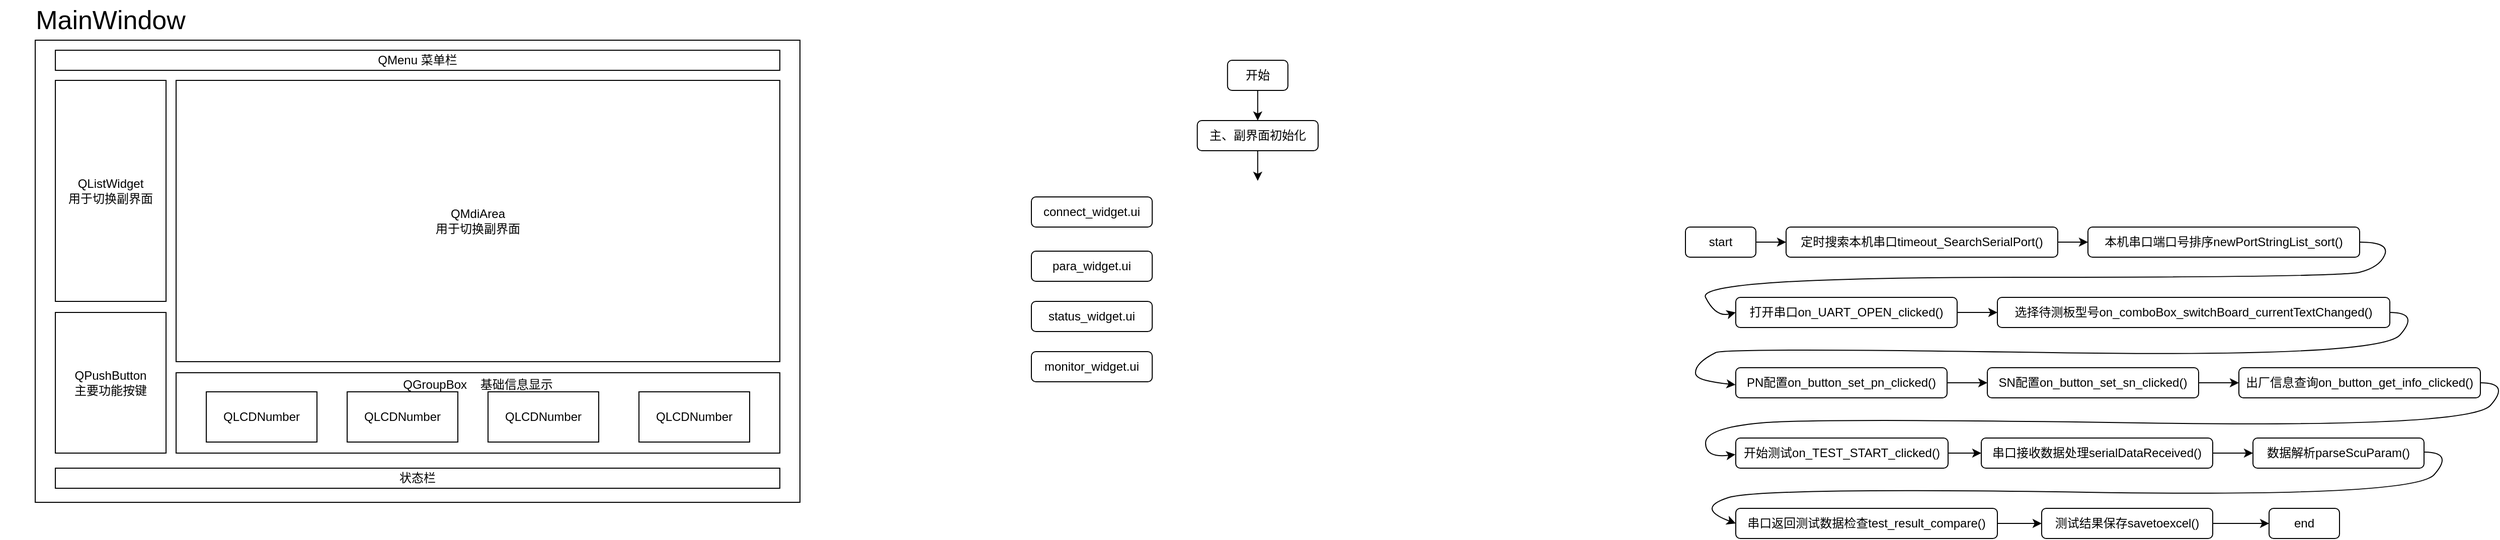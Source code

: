 <mxfile version="28.0.7">
  <diagram name="第 1 页" id="NeOZQ0dyBE4NOlgX1TNu">
    <mxGraphModel dx="1019" dy="531" grid="1" gridSize="10" guides="1" tooltips="1" connect="1" arrows="1" fold="1" page="1" pageScale="1" pageWidth="5000" pageHeight="5000" math="0" shadow="0">
      <root>
        <mxCell id="0" />
        <mxCell id="1" parent="0" />
        <mxCell id="uWLSrax9oehgRug97Yif-1" value="" style="rounded=0;whiteSpace=wrap;html=1;" vertex="1" parent="1">
          <mxGeometry x="110" y="70" width="760" height="460" as="geometry" />
        </mxCell>
        <mxCell id="uWLSrax9oehgRug97Yif-3" value="&lt;font style=&quot;font-size: 26px;&quot;&gt;MainWindow&lt;/font&gt;" style="text;html=1;align=center;verticalAlign=middle;whiteSpace=wrap;rounded=0;" vertex="1" parent="1">
          <mxGeometry x="75" y="30" width="220" height="40" as="geometry" />
        </mxCell>
        <mxCell id="uWLSrax9oehgRug97Yif-4" value="QListWidget&lt;br&gt;用于切换副界面" style="rounded=0;whiteSpace=wrap;html=1;" vertex="1" parent="1">
          <mxGeometry x="130" y="110" width="110" height="220" as="geometry" />
        </mxCell>
        <mxCell id="uWLSrax9oehgRug97Yif-5" value="状态栏" style="rounded=0;whiteSpace=wrap;html=1;" vertex="1" parent="1">
          <mxGeometry x="130" y="496" width="720" height="20" as="geometry" />
        </mxCell>
        <mxCell id="uWLSrax9oehgRug97Yif-6" value="QPushButton&lt;br&gt;主要功能按键" style="rounded=0;whiteSpace=wrap;html=1;" vertex="1" parent="1">
          <mxGeometry x="130" y="341" width="110" height="140" as="geometry" />
        </mxCell>
        <mxCell id="uWLSrax9oehgRug97Yif-7" value="QGroupBox&amp;nbsp; &amp;nbsp; 基础信息显示&lt;br&gt;&lt;br&gt;&lt;br&gt;&lt;br&gt;&lt;div&gt;&lt;br&gt;&lt;/div&gt;" style="rounded=0;whiteSpace=wrap;html=1;" vertex="1" parent="1">
          <mxGeometry x="250" y="401" width="600" height="80" as="geometry" />
        </mxCell>
        <mxCell id="uWLSrax9oehgRug97Yif-8" value="QLCDNumber" style="rounded=0;whiteSpace=wrap;html=1;" vertex="1" parent="1">
          <mxGeometry x="280" y="420" width="110" height="50" as="geometry" />
        </mxCell>
        <mxCell id="uWLSrax9oehgRug97Yif-9" value="QLCDNumber" style="rounded=0;whiteSpace=wrap;html=1;" vertex="1" parent="1">
          <mxGeometry x="420" y="420" width="110" height="50" as="geometry" />
        </mxCell>
        <mxCell id="uWLSrax9oehgRug97Yif-10" value="QLCDNumber" style="rounded=0;whiteSpace=wrap;html=1;" vertex="1" parent="1">
          <mxGeometry x="560" y="420" width="110" height="50" as="geometry" />
        </mxCell>
        <mxCell id="uWLSrax9oehgRug97Yif-11" value="QLCDNumber" style="rounded=0;whiteSpace=wrap;html=1;" vertex="1" parent="1">
          <mxGeometry x="710" y="420" width="110" height="50" as="geometry" />
        </mxCell>
        <mxCell id="uWLSrax9oehgRug97Yif-12" value="QMdiArea&lt;br&gt;用于切换副界面" style="rounded=0;whiteSpace=wrap;html=1;" vertex="1" parent="1">
          <mxGeometry x="250" y="110" width="600" height="280" as="geometry" />
        </mxCell>
        <mxCell id="uWLSrax9oehgRug97Yif-13" value="QMenu 菜单栏" style="rounded=0;whiteSpace=wrap;html=1;" vertex="1" parent="1">
          <mxGeometry x="130" y="80" width="720" height="20" as="geometry" />
        </mxCell>
        <mxCell id="uWLSrax9oehgRug97Yif-17" style="edgeStyle=orthogonalEdgeStyle;rounded=0;orthogonalLoop=1;jettySize=auto;html=1;entryX=0.5;entryY=0;entryDx=0;entryDy=0;" edge="1" parent="1" source="uWLSrax9oehgRug97Yif-18" target="uWLSrax9oehgRug97Yif-25">
          <mxGeometry relative="1" as="geometry" />
        </mxCell>
        <mxCell id="uWLSrax9oehgRug97Yif-18" value="开始" style="rounded=1;whiteSpace=wrap;html=1;" vertex="1" parent="1">
          <mxGeometry x="1294.91" y="90" width="60" height="30" as="geometry" />
        </mxCell>
        <mxCell id="uWLSrax9oehgRug97Yif-24" style="edgeStyle=orthogonalEdgeStyle;rounded=0;orthogonalLoop=1;jettySize=auto;html=1;exitX=0.5;exitY=1;exitDx=0;exitDy=0;entryX=0.5;entryY=0;entryDx=0;entryDy=0;" edge="1" parent="1" source="uWLSrax9oehgRug97Yif-25">
          <mxGeometry relative="1" as="geometry">
            <mxPoint x="1324.91" y="210" as="targetPoint" />
          </mxGeometry>
        </mxCell>
        <mxCell id="uWLSrax9oehgRug97Yif-25" value="主、副界面初始化" style="rounded=1;whiteSpace=wrap;html=1;" vertex="1" parent="1">
          <mxGeometry x="1264.86" y="150" width="120.09" height="30" as="geometry" />
        </mxCell>
        <mxCell id="uWLSrax9oehgRug97Yif-46" value="" style="edgeStyle=orthogonalEdgeStyle;rounded=0;orthogonalLoop=1;jettySize=auto;html=1;" edge="1" parent="1" source="uWLSrax9oehgRug97Yif-47" target="uWLSrax9oehgRug97Yif-49">
          <mxGeometry relative="1" as="geometry" />
        </mxCell>
        <mxCell id="uWLSrax9oehgRug97Yif-47" value="start" style="rounded=1;whiteSpace=wrap;html=1;" vertex="1" parent="1">
          <mxGeometry x="1750" y="256" width="70" height="30" as="geometry" />
        </mxCell>
        <mxCell id="uWLSrax9oehgRug97Yif-48" style="edgeStyle=orthogonalEdgeStyle;rounded=0;orthogonalLoop=1;jettySize=auto;html=1;exitX=1;exitY=0.5;exitDx=0;exitDy=0;entryX=0;entryY=0.5;entryDx=0;entryDy=0;" edge="1" parent="1" source="uWLSrax9oehgRug97Yif-49" target="uWLSrax9oehgRug97Yif-50">
          <mxGeometry relative="1" as="geometry" />
        </mxCell>
        <mxCell id="uWLSrax9oehgRug97Yif-49" value="定时搜索本机串口timeout_SearchSerialPort()" style="rounded=1;whiteSpace=wrap;html=1;" vertex="1" parent="1">
          <mxGeometry x="1850" y="256" width="270" height="30" as="geometry" />
        </mxCell>
        <mxCell id="uWLSrax9oehgRug97Yif-50" value="本机串口端口号排序newPortStringList_sort()" style="rounded=1;whiteSpace=wrap;html=1;" vertex="1" parent="1">
          <mxGeometry x="2150" y="256" width="270" height="30" as="geometry" />
        </mxCell>
        <mxCell id="uWLSrax9oehgRug97Yif-51" style="edgeStyle=orthogonalEdgeStyle;rounded=0;orthogonalLoop=1;jettySize=auto;html=1;exitX=1;exitY=0.5;exitDx=0;exitDy=0;entryX=0;entryY=0.5;entryDx=0;entryDy=0;" edge="1" parent="1" source="uWLSrax9oehgRug97Yif-52" target="uWLSrax9oehgRug97Yif-54">
          <mxGeometry relative="1" as="geometry" />
        </mxCell>
        <mxCell id="uWLSrax9oehgRug97Yif-52" value="打开串口on_UART_OPEN_clicked()" style="rounded=1;whiteSpace=wrap;html=1;" vertex="1" parent="1">
          <mxGeometry x="1800" y="326" width="220" height="30" as="geometry" />
        </mxCell>
        <mxCell id="uWLSrax9oehgRug97Yif-53" value="" style="curved=1;endArrow=classic;html=1;rounded=0;exitX=1;exitY=0.5;exitDx=0;exitDy=0;entryX=0;entryY=0.5;entryDx=0;entryDy=0;" edge="1" parent="1" source="uWLSrax9oehgRug97Yif-50" target="uWLSrax9oehgRug97Yif-52">
          <mxGeometry width="50" height="50" relative="1" as="geometry">
            <mxPoint x="2420" y="276" as="sourcePoint" />
            <mxPoint x="1750" y="326" as="targetPoint" />
            <Array as="points">
              <mxPoint x="2450" y="271" />
              <mxPoint x="2440" y="296" />
              <mxPoint x="2400" y="306" />
              <mxPoint x="1760" y="306" />
              <mxPoint x="1780" y="346" />
            </Array>
          </mxGeometry>
        </mxCell>
        <mxCell id="uWLSrax9oehgRug97Yif-54" value="选择待测板型号on_comboBox_switchBoard_currentTextChanged()" style="rounded=1;whiteSpace=wrap;html=1;" vertex="1" parent="1">
          <mxGeometry x="2060" y="326" width="390" height="30" as="geometry" />
        </mxCell>
        <mxCell id="uWLSrax9oehgRug97Yif-55" style="edgeStyle=orthogonalEdgeStyle;rounded=0;orthogonalLoop=1;jettySize=auto;html=1;exitX=1;exitY=0.5;exitDx=0;exitDy=0;entryX=0;entryY=0.5;entryDx=0;entryDy=0;" edge="1" parent="1" source="uWLSrax9oehgRug97Yif-56" target="uWLSrax9oehgRug97Yif-58">
          <mxGeometry relative="1" as="geometry" />
        </mxCell>
        <mxCell id="uWLSrax9oehgRug97Yif-56" value="PN配置on_button_set_pn_clicked()" style="rounded=1;whiteSpace=wrap;html=1;" vertex="1" parent="1">
          <mxGeometry x="1800" y="396" width="210" height="30" as="geometry" />
        </mxCell>
        <mxCell id="uWLSrax9oehgRug97Yif-57" style="edgeStyle=orthogonalEdgeStyle;rounded=0;orthogonalLoop=1;jettySize=auto;html=1;exitX=1;exitY=0.5;exitDx=0;exitDy=0;entryX=0;entryY=0.5;entryDx=0;entryDy=0;" edge="1" parent="1" source="uWLSrax9oehgRug97Yif-58" target="uWLSrax9oehgRug97Yif-59">
          <mxGeometry relative="1" as="geometry" />
        </mxCell>
        <mxCell id="uWLSrax9oehgRug97Yif-58" value="SN配置on_button_set_sn_clicked()" style="rounded=1;whiteSpace=wrap;html=1;" vertex="1" parent="1">
          <mxGeometry x="2050" y="396" width="210" height="30" as="geometry" />
        </mxCell>
        <mxCell id="uWLSrax9oehgRug97Yif-59" value="出厂信息查询on_button_get_info_clicked()" style="rounded=1;whiteSpace=wrap;html=1;" vertex="1" parent="1">
          <mxGeometry x="2300" y="396" width="240" height="30" as="geometry" />
        </mxCell>
        <mxCell id="uWLSrax9oehgRug97Yif-60" value="" style="curved=1;endArrow=classic;html=1;rounded=0;exitX=1;exitY=0.5;exitDx=0;exitDy=0;entryX=-0.001;entryY=0.565;entryDx=0;entryDy=0;entryPerimeter=0;" edge="1" parent="1" target="uWLSrax9oehgRug97Yif-56">
          <mxGeometry width="50" height="50" relative="1" as="geometry">
            <mxPoint x="2450" y="341" as="sourcePoint" />
            <mxPoint x="1760" y="416" as="targetPoint" />
            <Array as="points">
              <mxPoint x="2480" y="341" />
              <mxPoint x="2440" y="386" />
              <mxPoint x="1790" y="376" />
              <mxPoint x="1770" y="386" />
              <mxPoint x="1760" y="396" />
              <mxPoint x="1760" y="406" />
              <mxPoint x="1780" y="411" />
            </Array>
          </mxGeometry>
        </mxCell>
        <mxCell id="uWLSrax9oehgRug97Yif-61" style="edgeStyle=orthogonalEdgeStyle;rounded=0;orthogonalLoop=1;jettySize=auto;html=1;exitX=1;exitY=0.5;exitDx=0;exitDy=0;entryX=0;entryY=0.5;entryDx=0;entryDy=0;" edge="1" parent="1" source="uWLSrax9oehgRug97Yif-62" target="uWLSrax9oehgRug97Yif-64">
          <mxGeometry relative="1" as="geometry" />
        </mxCell>
        <mxCell id="uWLSrax9oehgRug97Yif-62" value="串口接收数据处理serialDataReceived()" style="rounded=1;whiteSpace=wrap;html=1;" vertex="1" parent="1">
          <mxGeometry x="2044" y="466" width="230" height="30" as="geometry" />
        </mxCell>
        <mxCell id="uWLSrax9oehgRug97Yif-63" value="" style="curved=1;endArrow=classic;html=1;rounded=0;exitX=1;exitY=0.5;exitDx=0;exitDy=0;entryX=-0.002;entryY=0.547;entryDx=0;entryDy=0;entryPerimeter=0;" edge="1" parent="1" target="uWLSrax9oehgRug97Yif-66">
          <mxGeometry width="50" height="50" relative="1" as="geometry">
            <mxPoint x="2540" y="411" as="sourcePoint" />
            <mxPoint x="1800" y="486" as="targetPoint" />
            <Array as="points">
              <mxPoint x="2570" y="411" />
              <mxPoint x="2530" y="456" />
              <mxPoint x="1880" y="446" />
              <mxPoint x="1770" y="456" />
              <mxPoint x="1770" y="486" />
            </Array>
          </mxGeometry>
        </mxCell>
        <mxCell id="uWLSrax9oehgRug97Yif-64" value="数据解析parseScuParam()" style="rounded=1;whiteSpace=wrap;html=1;" vertex="1" parent="1">
          <mxGeometry x="2314" y="466" width="170" height="30" as="geometry" />
        </mxCell>
        <mxCell id="uWLSrax9oehgRug97Yif-65" style="edgeStyle=orthogonalEdgeStyle;rounded=0;orthogonalLoop=1;jettySize=auto;html=1;exitX=1;exitY=0.5;exitDx=0;exitDy=0;entryX=0;entryY=0.5;entryDx=0;entryDy=0;" edge="1" parent="1" source="uWLSrax9oehgRug97Yif-66" target="uWLSrax9oehgRug97Yif-62">
          <mxGeometry relative="1" as="geometry" />
        </mxCell>
        <mxCell id="uWLSrax9oehgRug97Yif-66" value="开始测试on_TEST_START_clicked()" style="rounded=1;whiteSpace=wrap;html=1;" vertex="1" parent="1">
          <mxGeometry x="1800" y="466" width="211" height="30" as="geometry" />
        </mxCell>
        <mxCell id="uWLSrax9oehgRug97Yif-67" style="edgeStyle=orthogonalEdgeStyle;rounded=0;orthogonalLoop=1;jettySize=auto;html=1;exitX=1;exitY=0.5;exitDx=0;exitDy=0;entryX=0;entryY=0.5;entryDx=0;entryDy=0;" edge="1" parent="1" source="uWLSrax9oehgRug97Yif-68" target="uWLSrax9oehgRug97Yif-71">
          <mxGeometry relative="1" as="geometry" />
        </mxCell>
        <mxCell id="uWLSrax9oehgRug97Yif-68" value="串口返回测试数据检查test_result_compare()" style="rounded=1;whiteSpace=wrap;html=1;" vertex="1" parent="1">
          <mxGeometry x="1800" y="536" width="260" height="30" as="geometry" />
        </mxCell>
        <mxCell id="uWLSrax9oehgRug97Yif-69" value="" style="curved=1;endArrow=classic;html=1;rounded=0;exitX=1;exitY=0.5;exitDx=0;exitDy=0;entryX=0;entryY=0.5;entryDx=0;entryDy=0;" edge="1" parent="1" target="uWLSrax9oehgRug97Yif-68">
          <mxGeometry width="50" height="50" relative="1" as="geometry">
            <mxPoint x="2484" y="480" as="sourcePoint" />
            <mxPoint x="1744" y="551" as="targetPoint" />
            <Array as="points">
              <mxPoint x="2514" y="480" />
              <mxPoint x="2474" y="525" />
              <mxPoint x="1824" y="515" />
              <mxPoint x="1760" y="536" />
            </Array>
          </mxGeometry>
        </mxCell>
        <mxCell id="uWLSrax9oehgRug97Yif-70" style="edgeStyle=orthogonalEdgeStyle;rounded=0;orthogonalLoop=1;jettySize=auto;html=1;exitX=1;exitY=0.5;exitDx=0;exitDy=0;entryX=0;entryY=0.5;entryDx=0;entryDy=0;" edge="1" parent="1" source="uWLSrax9oehgRug97Yif-71" target="uWLSrax9oehgRug97Yif-72">
          <mxGeometry relative="1" as="geometry" />
        </mxCell>
        <mxCell id="uWLSrax9oehgRug97Yif-71" value="测试结果保存savetoexcel()" style="rounded=1;whiteSpace=wrap;html=1;" vertex="1" parent="1">
          <mxGeometry x="2104" y="536" width="170" height="30" as="geometry" />
        </mxCell>
        <mxCell id="uWLSrax9oehgRug97Yif-72" value="end" style="rounded=1;whiteSpace=wrap;html=1;" vertex="1" parent="1">
          <mxGeometry x="2330" y="536" width="70" height="30" as="geometry" />
        </mxCell>
        <mxCell id="uWLSrax9oehgRug97Yif-74" value="connect_widget.ui" style="rounded=1;whiteSpace=wrap;html=1;" vertex="1" parent="1">
          <mxGeometry x="1100" y="226" width="120.09" height="30" as="geometry" />
        </mxCell>
        <mxCell id="uWLSrax9oehgRug97Yif-75" value="para_widget.ui" style="rounded=1;whiteSpace=wrap;html=1;" vertex="1" parent="1">
          <mxGeometry x="1100" y="280" width="120.09" height="30" as="geometry" />
        </mxCell>
        <mxCell id="uWLSrax9oehgRug97Yif-76" value="status_widget.ui" style="rounded=1;whiteSpace=wrap;html=1;" vertex="1" parent="1">
          <mxGeometry x="1100" y="330" width="120.09" height="30" as="geometry" />
        </mxCell>
        <mxCell id="uWLSrax9oehgRug97Yif-77" value="monitor_widget.ui" style="rounded=1;whiteSpace=wrap;html=1;" vertex="1" parent="1">
          <mxGeometry x="1100" y="380" width="120.09" height="30" as="geometry" />
        </mxCell>
      </root>
    </mxGraphModel>
  </diagram>
</mxfile>

